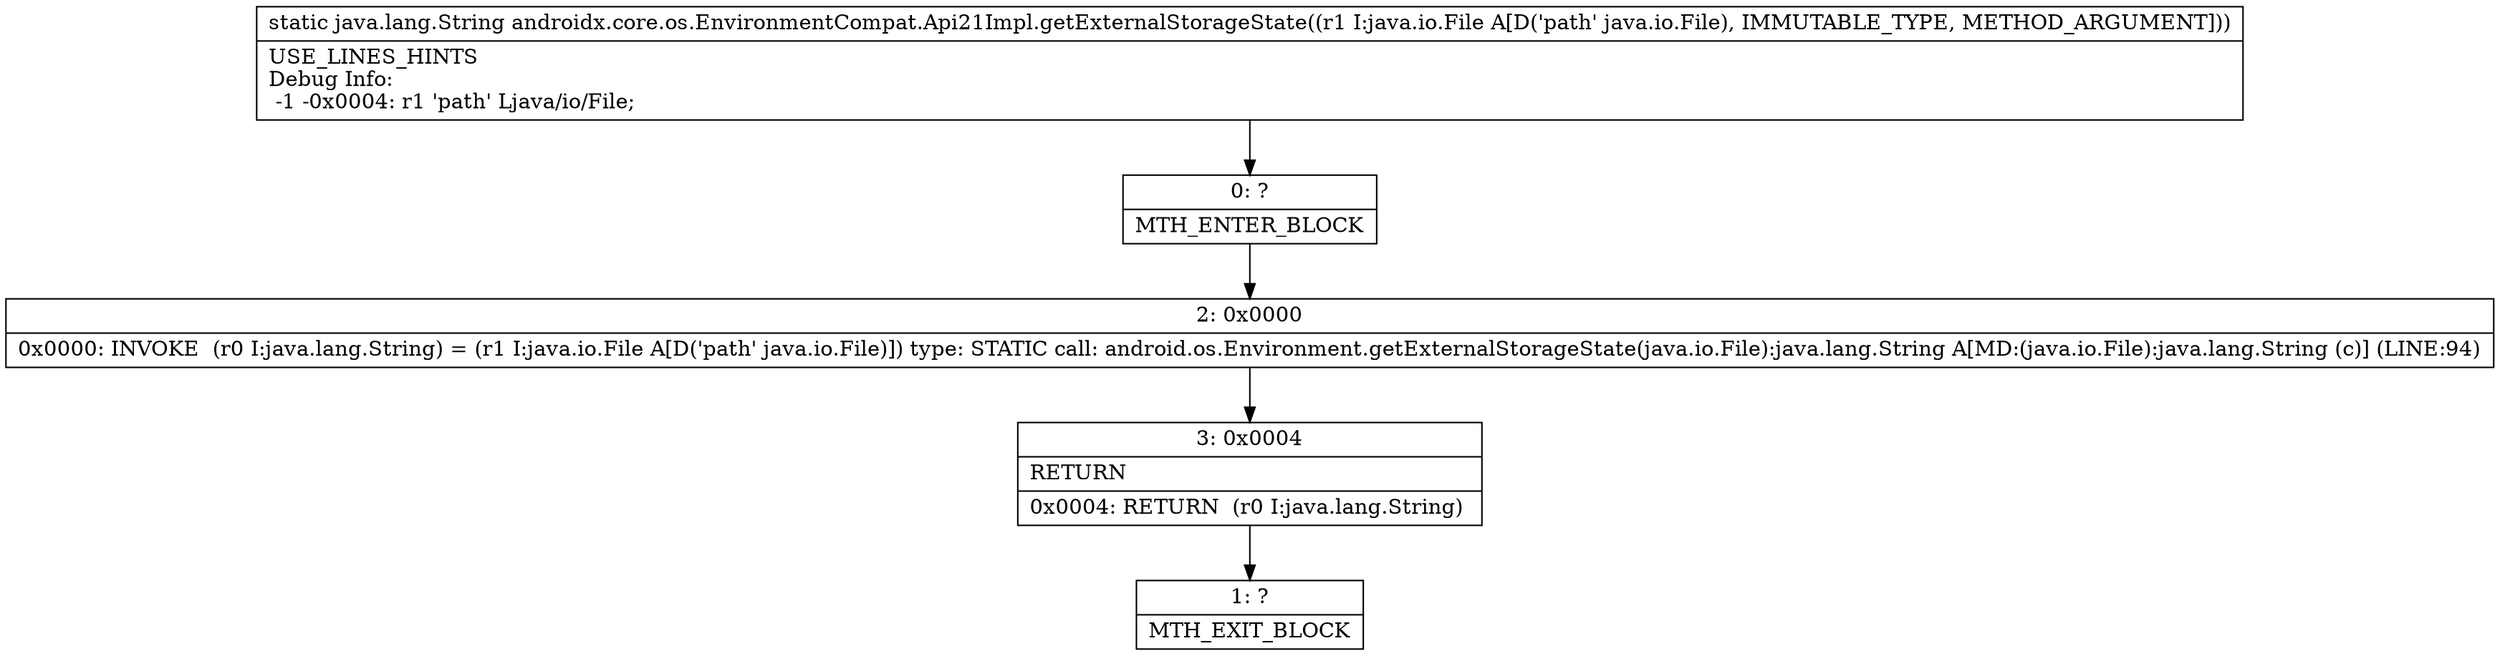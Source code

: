 digraph "CFG forandroidx.core.os.EnvironmentCompat.Api21Impl.getExternalStorageState(Ljava\/io\/File;)Ljava\/lang\/String;" {
Node_0 [shape=record,label="{0\:\ ?|MTH_ENTER_BLOCK\l}"];
Node_2 [shape=record,label="{2\:\ 0x0000|0x0000: INVOKE  (r0 I:java.lang.String) = (r1 I:java.io.File A[D('path' java.io.File)]) type: STATIC call: android.os.Environment.getExternalStorageState(java.io.File):java.lang.String A[MD:(java.io.File):java.lang.String (c)] (LINE:94)\l}"];
Node_3 [shape=record,label="{3\:\ 0x0004|RETURN\l|0x0004: RETURN  (r0 I:java.lang.String) \l}"];
Node_1 [shape=record,label="{1\:\ ?|MTH_EXIT_BLOCK\l}"];
MethodNode[shape=record,label="{static java.lang.String androidx.core.os.EnvironmentCompat.Api21Impl.getExternalStorageState((r1 I:java.io.File A[D('path' java.io.File), IMMUTABLE_TYPE, METHOD_ARGUMENT]))  | USE_LINES_HINTS\lDebug Info:\l  \-1 \-0x0004: r1 'path' Ljava\/io\/File;\l}"];
MethodNode -> Node_0;Node_0 -> Node_2;
Node_2 -> Node_3;
Node_3 -> Node_1;
}


